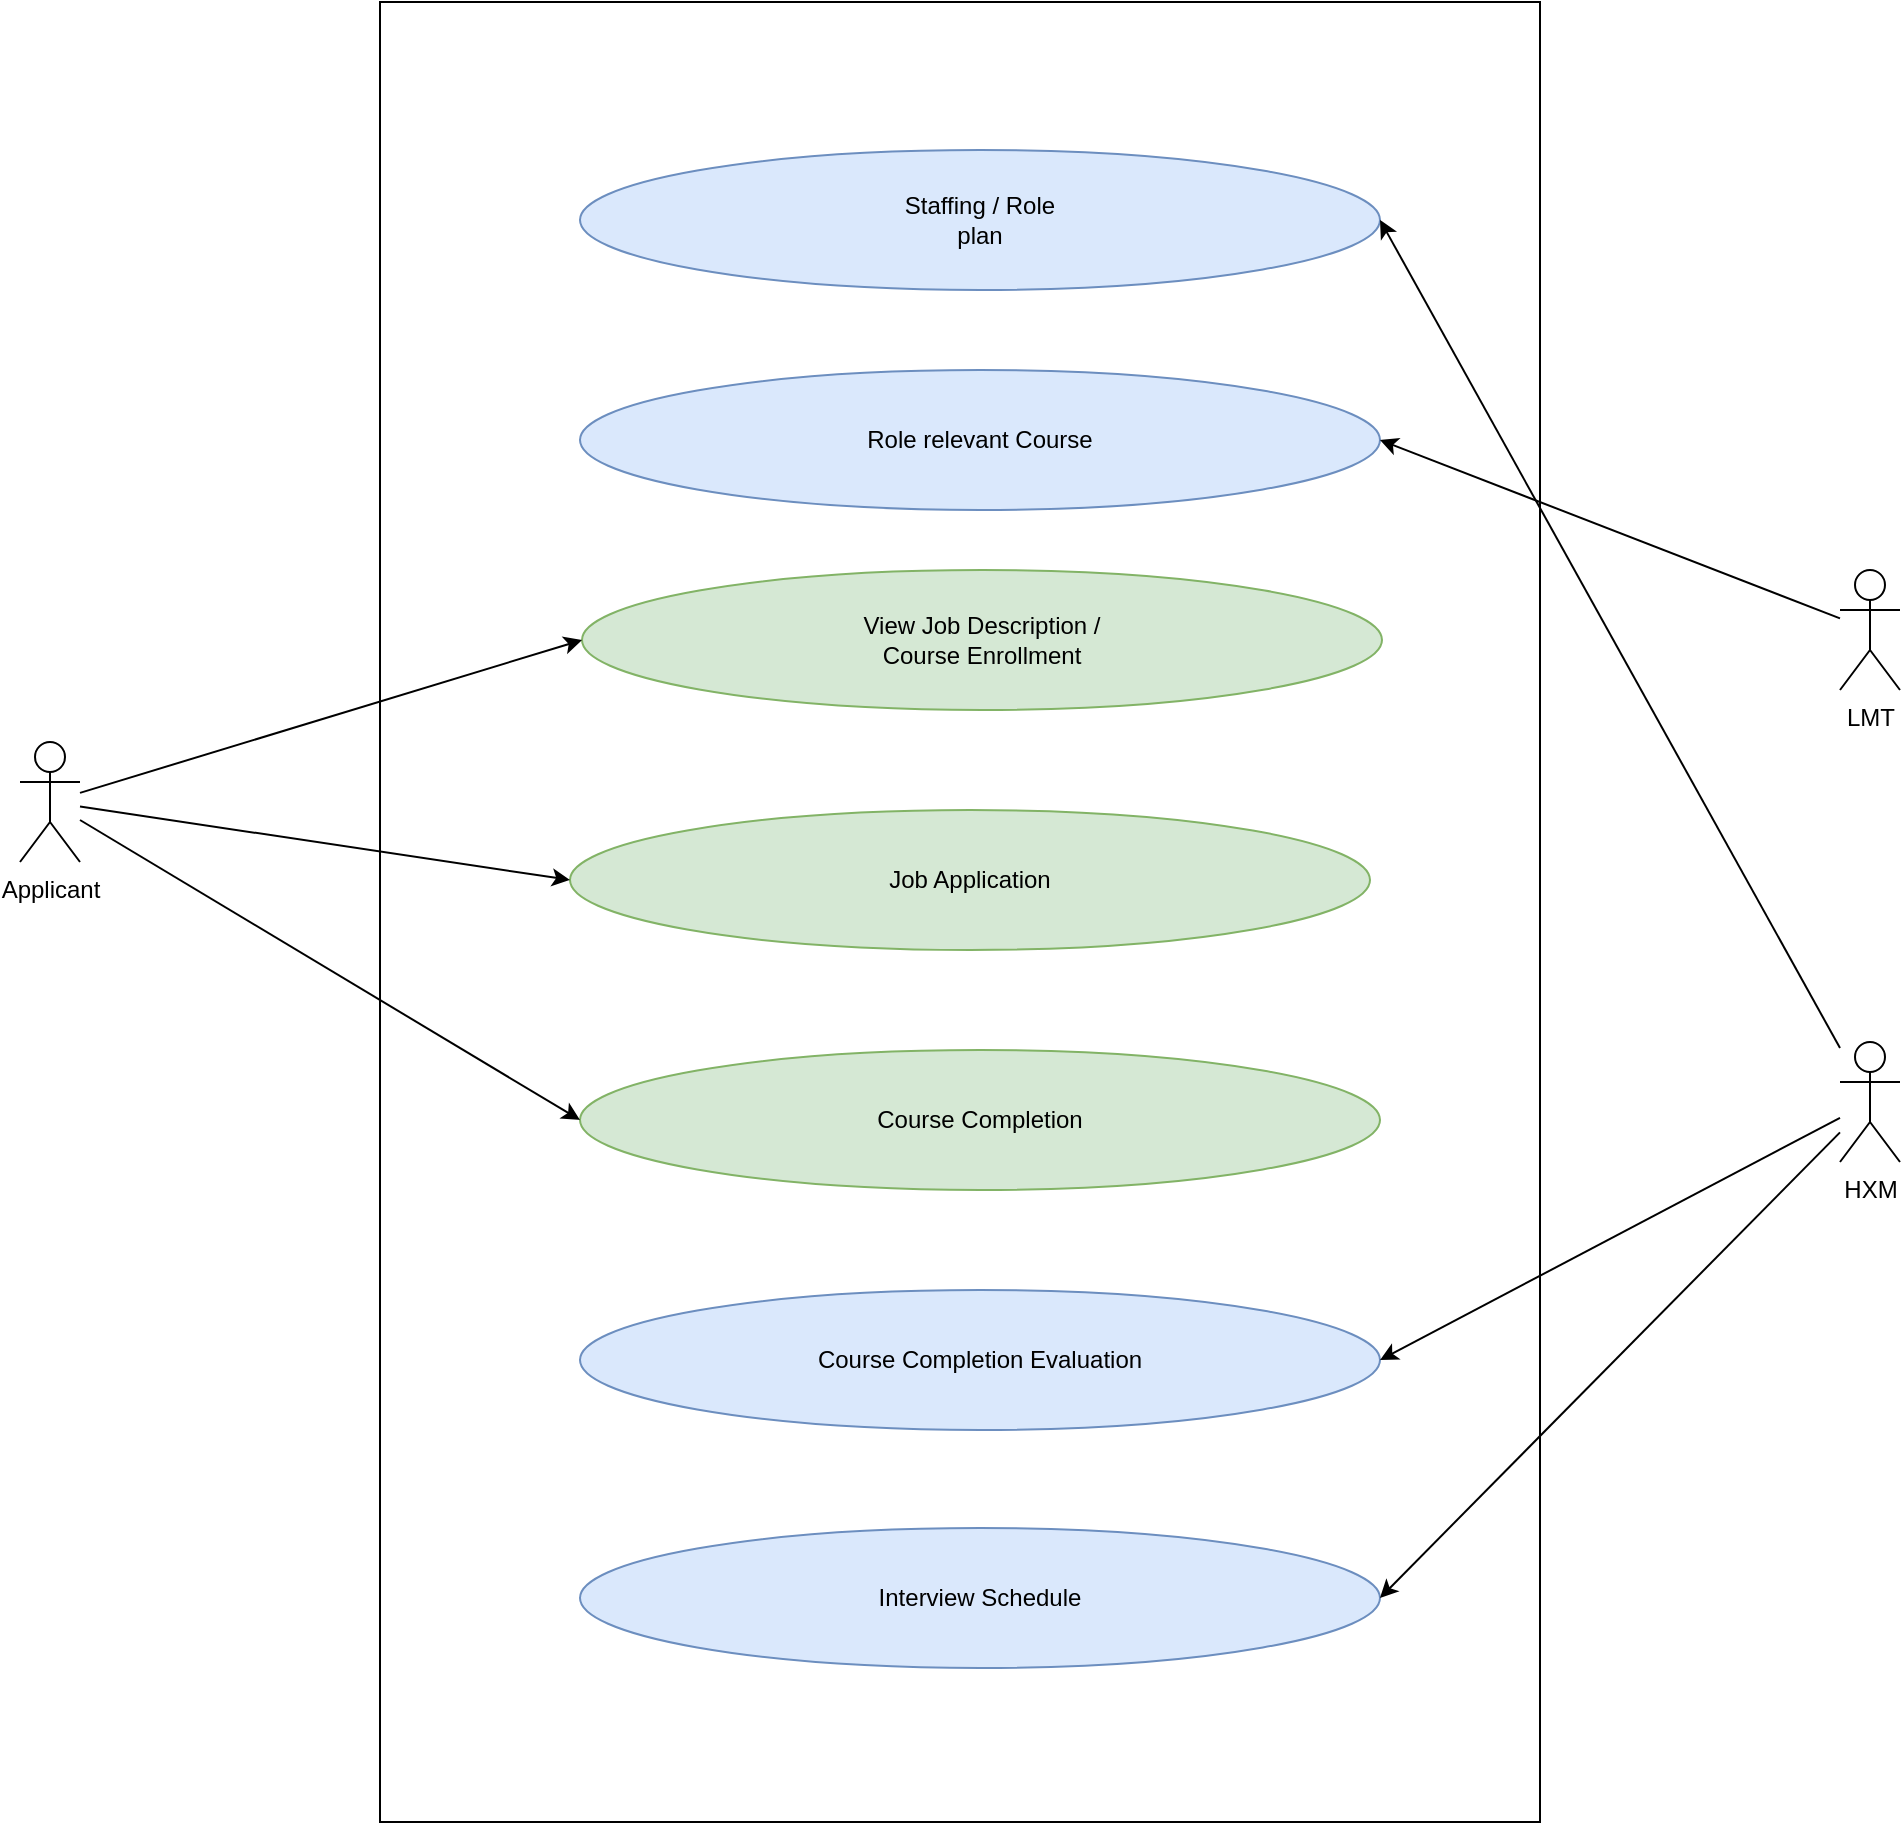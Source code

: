 <mxfile version="24.7.6">
  <diagram name="Page-1" id="ch9AODeON_c2sw5LWOqq">
    <mxGraphModel dx="1687" dy="1917" grid="1" gridSize="10" guides="1" tooltips="1" connect="1" arrows="1" fold="1" page="1" pageScale="1" pageWidth="1100" pageHeight="850" math="0" shadow="0">
      <root>
        <mxCell id="0" />
        <mxCell id="1" parent="0" />
        <mxCell id="2KXaWhyb0iDpo99aLcz7-13" value="" style="rounded=0;whiteSpace=wrap;html=1;" vertex="1" parent="1">
          <mxGeometry x="250" y="-770" width="580" height="910" as="geometry" />
        </mxCell>
        <mxCell id="2KXaWhyb0iDpo99aLcz7-14" value="Staffing / Role&lt;br&gt;plan" style="ellipse;whiteSpace=wrap;html=1;fillColor=#dae8fc;strokeColor=#6c8ebf;" vertex="1" parent="1">
          <mxGeometry x="350" y="-696" width="400" height="70" as="geometry" />
        </mxCell>
        <mxCell id="2KXaWhyb0iDpo99aLcz7-15" value="Role relevant Course" style="ellipse;whiteSpace=wrap;html=1;fillColor=#dae8fc;strokeColor=#6c8ebf;" vertex="1" parent="1">
          <mxGeometry x="350" y="-586" width="400" height="70" as="geometry" />
        </mxCell>
        <mxCell id="2KXaWhyb0iDpo99aLcz7-16" value="Course Completion" style="ellipse;whiteSpace=wrap;html=1;fillColor=#d5e8d4;strokeColor=#82b366;" vertex="1" parent="1">
          <mxGeometry x="350" y="-246" width="400" height="70" as="geometry" />
        </mxCell>
        <mxCell id="2KXaWhyb0iDpo99aLcz7-17" value="Course Completion Evaluation" style="ellipse;whiteSpace=wrap;html=1;fillColor=#dae8fc;strokeColor=#6c8ebf;" vertex="1" parent="1">
          <mxGeometry x="350" y="-126" width="400" height="70" as="geometry" />
        </mxCell>
        <mxCell id="2KXaWhyb0iDpo99aLcz7-18" value="Job Application" style="ellipse;whiteSpace=wrap;html=1;fillColor=#d5e8d4;strokeColor=#82b366;" vertex="1" parent="1">
          <mxGeometry x="345" y="-366" width="400" height="70" as="geometry" />
        </mxCell>
        <mxCell id="2KXaWhyb0iDpo99aLcz7-19" value="&lt;div&gt;View Job Description /&lt;/div&gt;&lt;div&gt;Course&amp;nbsp;Enrollment &lt;/div&gt;" style="ellipse;whiteSpace=wrap;html=1;fillColor=#d5e8d4;strokeColor=#82b366;" vertex="1" parent="1">
          <mxGeometry x="351" y="-486" width="400" height="70" as="geometry" />
        </mxCell>
        <mxCell id="2KXaWhyb0iDpo99aLcz7-20" value="Interview Schedule" style="ellipse;whiteSpace=wrap;html=1;fillColor=#dae8fc;strokeColor=#6c8ebf;" vertex="1" parent="1">
          <mxGeometry x="350" y="-7" width="400" height="70" as="geometry" />
        </mxCell>
        <mxCell id="2KXaWhyb0iDpo99aLcz7-30" style="rounded=0;orthogonalLoop=1;jettySize=auto;html=1;entryX=0;entryY=0.5;entryDx=0;entryDy=0;" edge="1" parent="1" source="2KXaWhyb0iDpo99aLcz7-22" target="2KXaWhyb0iDpo99aLcz7-18">
          <mxGeometry relative="1" as="geometry" />
        </mxCell>
        <mxCell id="2KXaWhyb0iDpo99aLcz7-31" style="rounded=0;orthogonalLoop=1;jettySize=auto;html=1;entryX=0;entryY=0.5;entryDx=0;entryDy=0;" edge="1" parent="1" source="2KXaWhyb0iDpo99aLcz7-22" target="2KXaWhyb0iDpo99aLcz7-19">
          <mxGeometry relative="1" as="geometry" />
        </mxCell>
        <mxCell id="2KXaWhyb0iDpo99aLcz7-32" style="rounded=0;orthogonalLoop=1;jettySize=auto;html=1;entryX=0;entryY=0.5;entryDx=0;entryDy=0;" edge="1" parent="1" source="2KXaWhyb0iDpo99aLcz7-22" target="2KXaWhyb0iDpo99aLcz7-16">
          <mxGeometry relative="1" as="geometry" />
        </mxCell>
        <mxCell id="2KXaWhyb0iDpo99aLcz7-22" value="Applicant" style="shape=umlActor;verticalLabelPosition=bottom;verticalAlign=top;html=1;outlineConnect=0;" vertex="1" parent="1">
          <mxGeometry x="70" y="-400" width="30" height="60" as="geometry" />
        </mxCell>
        <mxCell id="2KXaWhyb0iDpo99aLcz7-29" style="rounded=0;orthogonalLoop=1;jettySize=auto;html=1;entryX=1;entryY=0.5;entryDx=0;entryDy=0;" edge="1" parent="1" source="2KXaWhyb0iDpo99aLcz7-23" target="2KXaWhyb0iDpo99aLcz7-15">
          <mxGeometry relative="1" as="geometry" />
        </mxCell>
        <mxCell id="2KXaWhyb0iDpo99aLcz7-23" value="LMT" style="shape=umlActor;verticalLabelPosition=bottom;verticalAlign=top;html=1;outlineConnect=0;" vertex="1" parent="1">
          <mxGeometry x="980" y="-486" width="30" height="60" as="geometry" />
        </mxCell>
        <mxCell id="2KXaWhyb0iDpo99aLcz7-28" style="rounded=0;orthogonalLoop=1;jettySize=auto;html=1;entryX=1;entryY=0.5;entryDx=0;entryDy=0;" edge="1" parent="1" source="2KXaWhyb0iDpo99aLcz7-24" target="2KXaWhyb0iDpo99aLcz7-14">
          <mxGeometry relative="1" as="geometry" />
        </mxCell>
        <mxCell id="2KXaWhyb0iDpo99aLcz7-33" style="rounded=0;orthogonalLoop=1;jettySize=auto;html=1;entryX=1;entryY=0.5;entryDx=0;entryDy=0;" edge="1" parent="1" source="2KXaWhyb0iDpo99aLcz7-24" target="2KXaWhyb0iDpo99aLcz7-17">
          <mxGeometry relative="1" as="geometry" />
        </mxCell>
        <mxCell id="2KXaWhyb0iDpo99aLcz7-34" style="rounded=0;orthogonalLoop=1;jettySize=auto;html=1;entryX=1;entryY=0.5;entryDx=0;entryDy=0;" edge="1" parent="1" source="2KXaWhyb0iDpo99aLcz7-24" target="2KXaWhyb0iDpo99aLcz7-20">
          <mxGeometry relative="1" as="geometry" />
        </mxCell>
        <mxCell id="2KXaWhyb0iDpo99aLcz7-24" value="HXM" style="shape=umlActor;verticalLabelPosition=bottom;verticalAlign=top;html=1;outlineConnect=0;" vertex="1" parent="1">
          <mxGeometry x="980" y="-250" width="30" height="60" as="geometry" />
        </mxCell>
      </root>
    </mxGraphModel>
  </diagram>
</mxfile>
